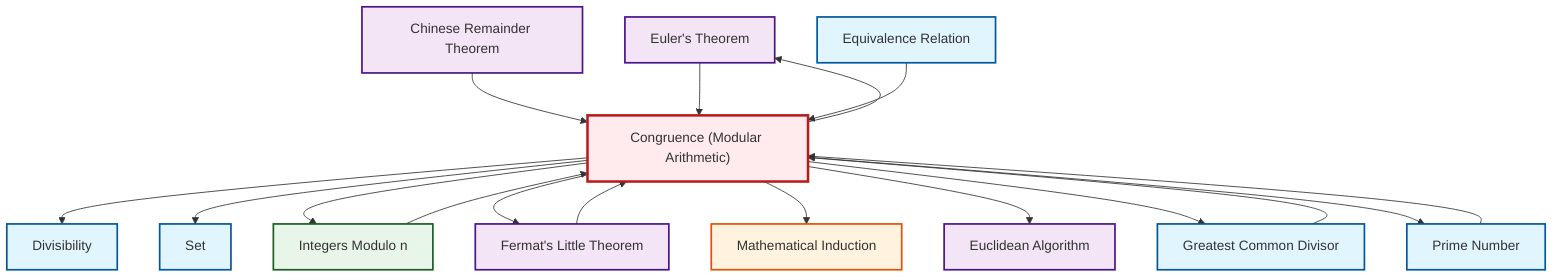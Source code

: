 graph TD
    classDef definition fill:#e1f5fe,stroke:#01579b,stroke-width:2px
    classDef theorem fill:#f3e5f5,stroke:#4a148c,stroke-width:2px
    classDef axiom fill:#fff3e0,stroke:#e65100,stroke-width:2px
    classDef example fill:#e8f5e9,stroke:#1b5e20,stroke-width:2px
    classDef current fill:#ffebee,stroke:#b71c1c,stroke-width:3px
    thm-euler["Euler's Theorem"]:::theorem
    def-prime["Prime Number"]:::definition
    def-congruence["Congruence (Modular Arithmetic)"]:::definition
    thm-euclidean-algorithm["Euclidean Algorithm"]:::theorem
    ax-induction["Mathematical Induction"]:::axiom
    def-divisibility["Divisibility"]:::definition
    thm-fermat-little["Fermat's Little Theorem"]:::theorem
    def-gcd["Greatest Common Divisor"]:::definition
    def-set["Set"]:::definition
    def-equivalence-relation["Equivalence Relation"]:::definition
    ex-quotient-integers-mod-n["Integers Modulo n"]:::example
    thm-chinese-remainder["Chinese Remainder Theorem"]:::theorem
    def-gcd --> def-congruence
    def-congruence --> def-divisibility
    def-congruence --> thm-euler
    def-congruence --> def-set
    thm-fermat-little --> def-congruence
    thm-chinese-remainder --> def-congruence
    def-congruence --> ex-quotient-integers-mod-n
    def-congruence --> thm-fermat-little
    thm-euler --> def-congruence
    def-equivalence-relation --> def-congruence
    def-congruence --> ax-induction
    ex-quotient-integers-mod-n --> def-congruence
    def-congruence --> thm-euclidean-algorithm
    def-congruence --> def-gcd
    def-prime --> def-congruence
    def-congruence --> def-prime
    class def-congruence current